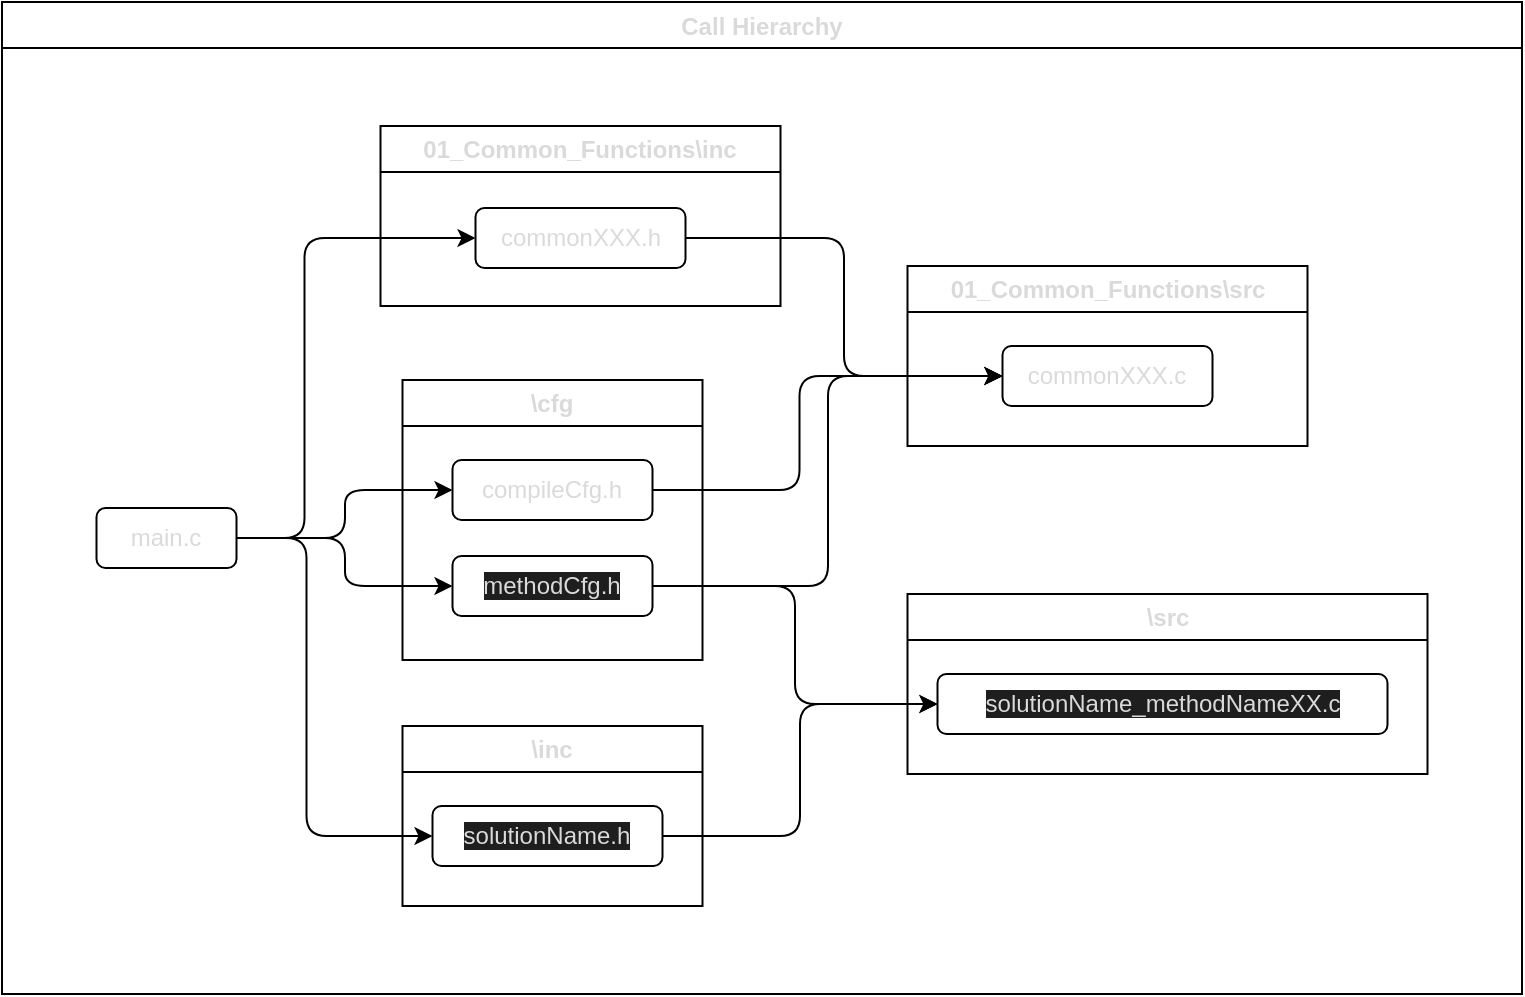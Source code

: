 <mxfile>
    <diagram id="7rbMcumh-cOKgHumeQxC" name="Page-1">
        <mxGraphModel dx="1829" dy="806" grid="0" gridSize="10" guides="1" tooltips="1" connect="1" arrows="1" fold="1" page="1" pageScale="1" pageWidth="850" pageHeight="1100" math="0" shadow="0">
            <root>
                <mxCell id="0"/>
                <mxCell id="1" parent="0"/>
                <mxCell id="91" value="Call Hierarchy" style="swimlane;fontSize=12;fontColor=#DADADA;" parent="1" vertex="1">
                    <mxGeometry x="-832" y="28" width="760" height="496" as="geometry"/>
                </mxCell>
                <mxCell id="125" style="edgeStyle=elbowEdgeStyle;html=1;exitX=1;exitY=0.5;exitDx=0;exitDy=0;entryX=0;entryY=0.5;entryDx=0;entryDy=0;" parent="91" source="92" target="94" edge="1">
                    <mxGeometry relative="1" as="geometry"/>
                </mxCell>
                <mxCell id="127" style="edgeStyle=elbowEdgeStyle;html=1;exitX=1;exitY=0.5;exitDx=0;exitDy=0;entryX=0;entryY=0.5;entryDx=0;entryDy=0;" parent="91" source="92" target="101" edge="1">
                    <mxGeometry relative="1" as="geometry">
                        <Array as="points">
                            <mxPoint x="151.25" y="193"/>
                        </Array>
                    </mxGeometry>
                </mxCell>
                <mxCell id="129" style="edgeStyle=elbowEdgeStyle;html=1;exitX=1;exitY=0.5;exitDx=0;exitDy=0;" parent="91" source="92" target="97" edge="1">
                    <mxGeometry relative="1" as="geometry"/>
                </mxCell>
                <mxCell id="131" style="edgeStyle=elbowEdgeStyle;html=1;exitX=1;exitY=0.5;exitDx=0;exitDy=0;" parent="91" source="92" target="105" edge="1">
                    <mxGeometry relative="1" as="geometry">
                        <Array as="points">
                            <mxPoint x="152.25" y="354"/>
                        </Array>
                    </mxGeometry>
                </mxCell>
                <mxCell id="92" value="main.c" style="rounded=1;whiteSpace=wrap;html=1;fontSize=12;fontColor=#DADADA;" parent="91" vertex="1">
                    <mxGeometry x="47.25" y="253" width="70" height="30" as="geometry"/>
                </mxCell>
                <mxCell id="93" value="\cfg" style="swimlane;whiteSpace=wrap;html=1;fontSize=12;fontColor=#DADADA;" parent="91" vertex="1">
                    <mxGeometry x="200.25" y="189" width="150" height="140" as="geometry">
                        <mxRectangle x="160" y="50" width="60" height="30" as="alternateBounds"/>
                    </mxGeometry>
                </mxCell>
                <mxCell id="94" value="compileCfg.h" style="rounded=1;whiteSpace=wrap;html=1;fontSize=12;fontColor=#DADADA;" parent="93" vertex="1">
                    <mxGeometry x="25" y="40" width="100" height="30" as="geometry"/>
                </mxCell>
                <mxCell id="97" value="&lt;span style=&quot;background-color: rgb(30, 30, 30);&quot;&gt;methodCfg.h&lt;/span&gt;" style="rounded=1;whiteSpace=wrap;html=1;fontSize=12;fontColor=#DADADA;" parent="93" vertex="1">
                    <mxGeometry x="25" y="88" width="100" height="30" as="geometry"/>
                </mxCell>
                <mxCell id="100" value="01_Common_Functions\inc" style="swimlane;whiteSpace=wrap;html=1;fontSize=12;fontColor=#DADADA;" parent="91" vertex="1">
                    <mxGeometry x="189.25" y="62" width="200" height="90" as="geometry">
                        <mxRectangle x="310" y="50" width="230" height="30" as="alternateBounds"/>
                    </mxGeometry>
                </mxCell>
                <mxCell id="101" value="commonXXX.h" style="rounded=1;whiteSpace=wrap;html=1;fontSize=12;fontColor=#DADADA;" parent="100" vertex="1">
                    <mxGeometry x="47.5" y="41" width="105" height="30" as="geometry"/>
                </mxCell>
                <mxCell id="104" value="\inc" style="swimlane;whiteSpace=wrap;html=1;fontSize=12;fontColor=#DADADA;" parent="91" vertex="1">
                    <mxGeometry x="200.25" y="362" width="150" height="90" as="geometry">
                        <mxRectangle x="160" y="50" width="60" height="30" as="alternateBounds"/>
                    </mxGeometry>
                </mxCell>
                <mxCell id="105" value="&lt;span style=&quot;background-color: rgb(30, 30, 30);&quot;&gt;solutionName.h&lt;/span&gt;" style="rounded=1;whiteSpace=wrap;html=1;fontSize=12;fontColor=#DADADA;" parent="104" vertex="1">
                    <mxGeometry x="15" y="40" width="115" height="30" as="geometry"/>
                </mxCell>
                <mxCell id="108" value="\src" style="swimlane;whiteSpace=wrap;html=1;fontSize=12;fontColor=#DADADA;" parent="91" vertex="1">
                    <mxGeometry x="452.75" y="296" width="260" height="90" as="geometry">
                        <mxRectangle x="160" y="50" width="60" height="30" as="alternateBounds"/>
                    </mxGeometry>
                </mxCell>
                <mxCell id="109" value="&lt;span style=&quot;background-color: rgb(30, 30, 30);&quot;&gt;&lt;font style=&quot;font-size: 12px;&quot;&gt;solutionName_methodNameXX.c&lt;/font&gt;&lt;/span&gt;" style="rounded=1;whiteSpace=wrap;html=1;fontSize=12;fontColor=#DADADA;" parent="108" vertex="1">
                    <mxGeometry x="15" y="40" width="225" height="30" as="geometry"/>
                </mxCell>
                <mxCell id="111" value="01_Common_Functions\src" style="swimlane;whiteSpace=wrap;html=1;fontSize=12;fontColor=#DADADA;" parent="91" vertex="1">
                    <mxGeometry x="452.75" y="132" width="200" height="90" as="geometry">
                        <mxRectangle x="540" y="60" width="230" height="30" as="alternateBounds"/>
                    </mxGeometry>
                </mxCell>
                <mxCell id="112" value="commonXXX.c" style="rounded=1;whiteSpace=wrap;html=1;fontSize=12;fontColor=#DADADA;" parent="111" vertex="1">
                    <mxGeometry x="47.5" y="40" width="105" height="30" as="geometry"/>
                </mxCell>
                <mxCell id="126" style="edgeStyle=elbowEdgeStyle;html=1;exitX=1;exitY=0.5;exitDx=0;exitDy=0;entryX=0;entryY=0.5;entryDx=0;entryDy=0;" parent="91" source="94" target="112" edge="1">
                    <mxGeometry relative="1" as="geometry">
                        <Array as="points">
                            <mxPoint x="398.75" y="214"/>
                        </Array>
                    </mxGeometry>
                </mxCell>
                <mxCell id="128" style="edgeStyle=elbowEdgeStyle;html=1;exitX=1;exitY=0.5;exitDx=0;exitDy=0;entryX=0;entryY=0.5;entryDx=0;entryDy=0;" parent="91" source="101" target="112" edge="1">
                    <mxGeometry relative="1" as="geometry"/>
                </mxCell>
                <mxCell id="130" style="edgeStyle=elbowEdgeStyle;html=1;exitX=1;exitY=0.5;exitDx=0;exitDy=0;" parent="91" source="97" target="109" edge="1">
                    <mxGeometry relative="1" as="geometry"/>
                </mxCell>
                <mxCell id="133" style="edgeStyle=elbowEdgeStyle;html=1;exitX=1;exitY=0.5;exitDx=0;exitDy=0;" parent="91" source="105" target="109" edge="1">
                    <mxGeometry relative="1" as="geometry"/>
                </mxCell>
                <mxCell id="134" style="edgeStyle=elbowEdgeStyle;html=1;exitX=1;exitY=0.5;exitDx=0;exitDy=0;entryX=0;entryY=0.5;entryDx=0;entryDy=0;" edge="1" parent="91" source="97" target="112">
                    <mxGeometry relative="1" as="geometry"/>
                </mxCell>
            </root>
        </mxGraphModel>
    </diagram>
</mxfile>